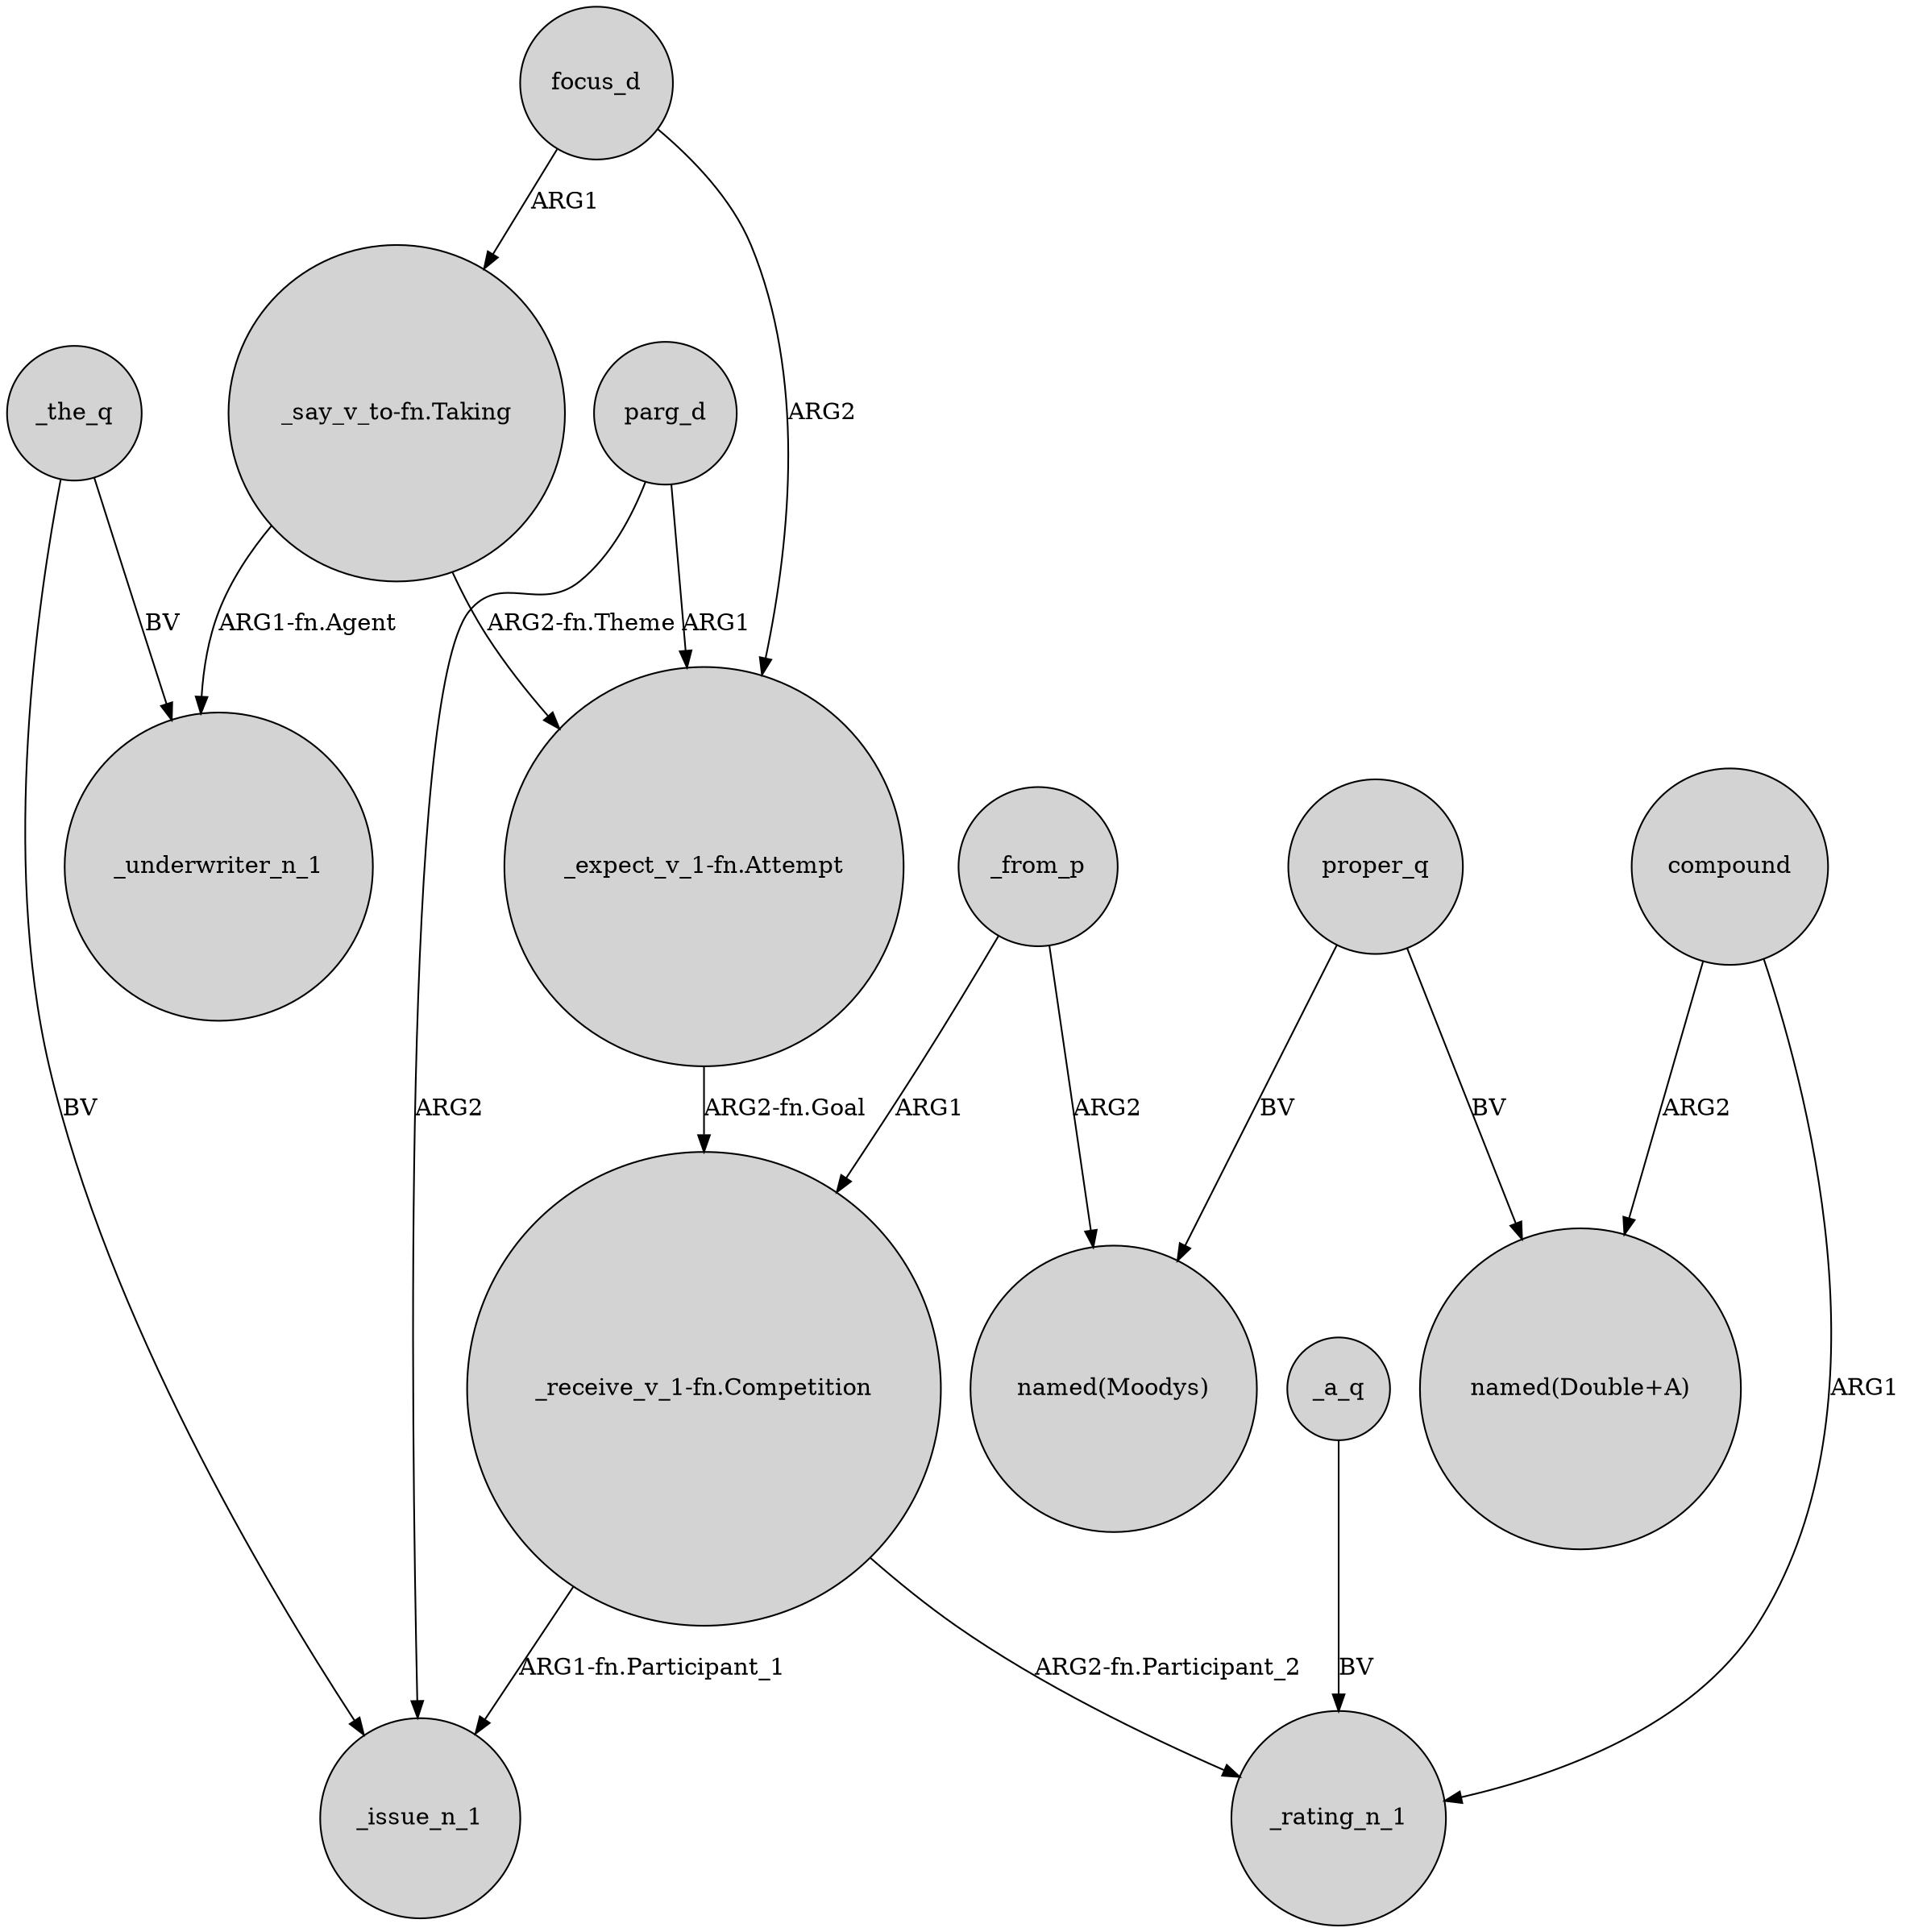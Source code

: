 digraph {
	node [shape=circle style=filled]
	parg_d -> _issue_n_1 [label=ARG2]
	proper_q -> "named(Moodys)" [label=BV]
	compound -> "named(Double+A)" [label=ARG2]
	_the_q -> _issue_n_1 [label=BV]
	"_receive_v_1-fn.Competition" -> _rating_n_1 [label="ARG2-fn.Participant_2"]
	_the_q -> _underwriter_n_1 [label=BV]
	_a_q -> _rating_n_1 [label=BV]
	focus_d -> "_say_v_to-fn.Taking" [label=ARG1]
	focus_d -> "_expect_v_1-fn.Attempt" [label=ARG2]
	"_receive_v_1-fn.Competition" -> _issue_n_1 [label="ARG1-fn.Participant_1"]
	"_say_v_to-fn.Taking" -> _underwriter_n_1 [label="ARG1-fn.Agent"]
	_from_p -> "_receive_v_1-fn.Competition" [label=ARG1]
	_from_p -> "named(Moodys)" [label=ARG2]
	proper_q -> "named(Double+A)" [label=BV]
	parg_d -> "_expect_v_1-fn.Attempt" [label=ARG1]
	"_expect_v_1-fn.Attempt" -> "_receive_v_1-fn.Competition" [label="ARG2-fn.Goal"]
	"_say_v_to-fn.Taking" -> "_expect_v_1-fn.Attempt" [label="ARG2-fn.Theme"]
	compound -> _rating_n_1 [label=ARG1]
}
